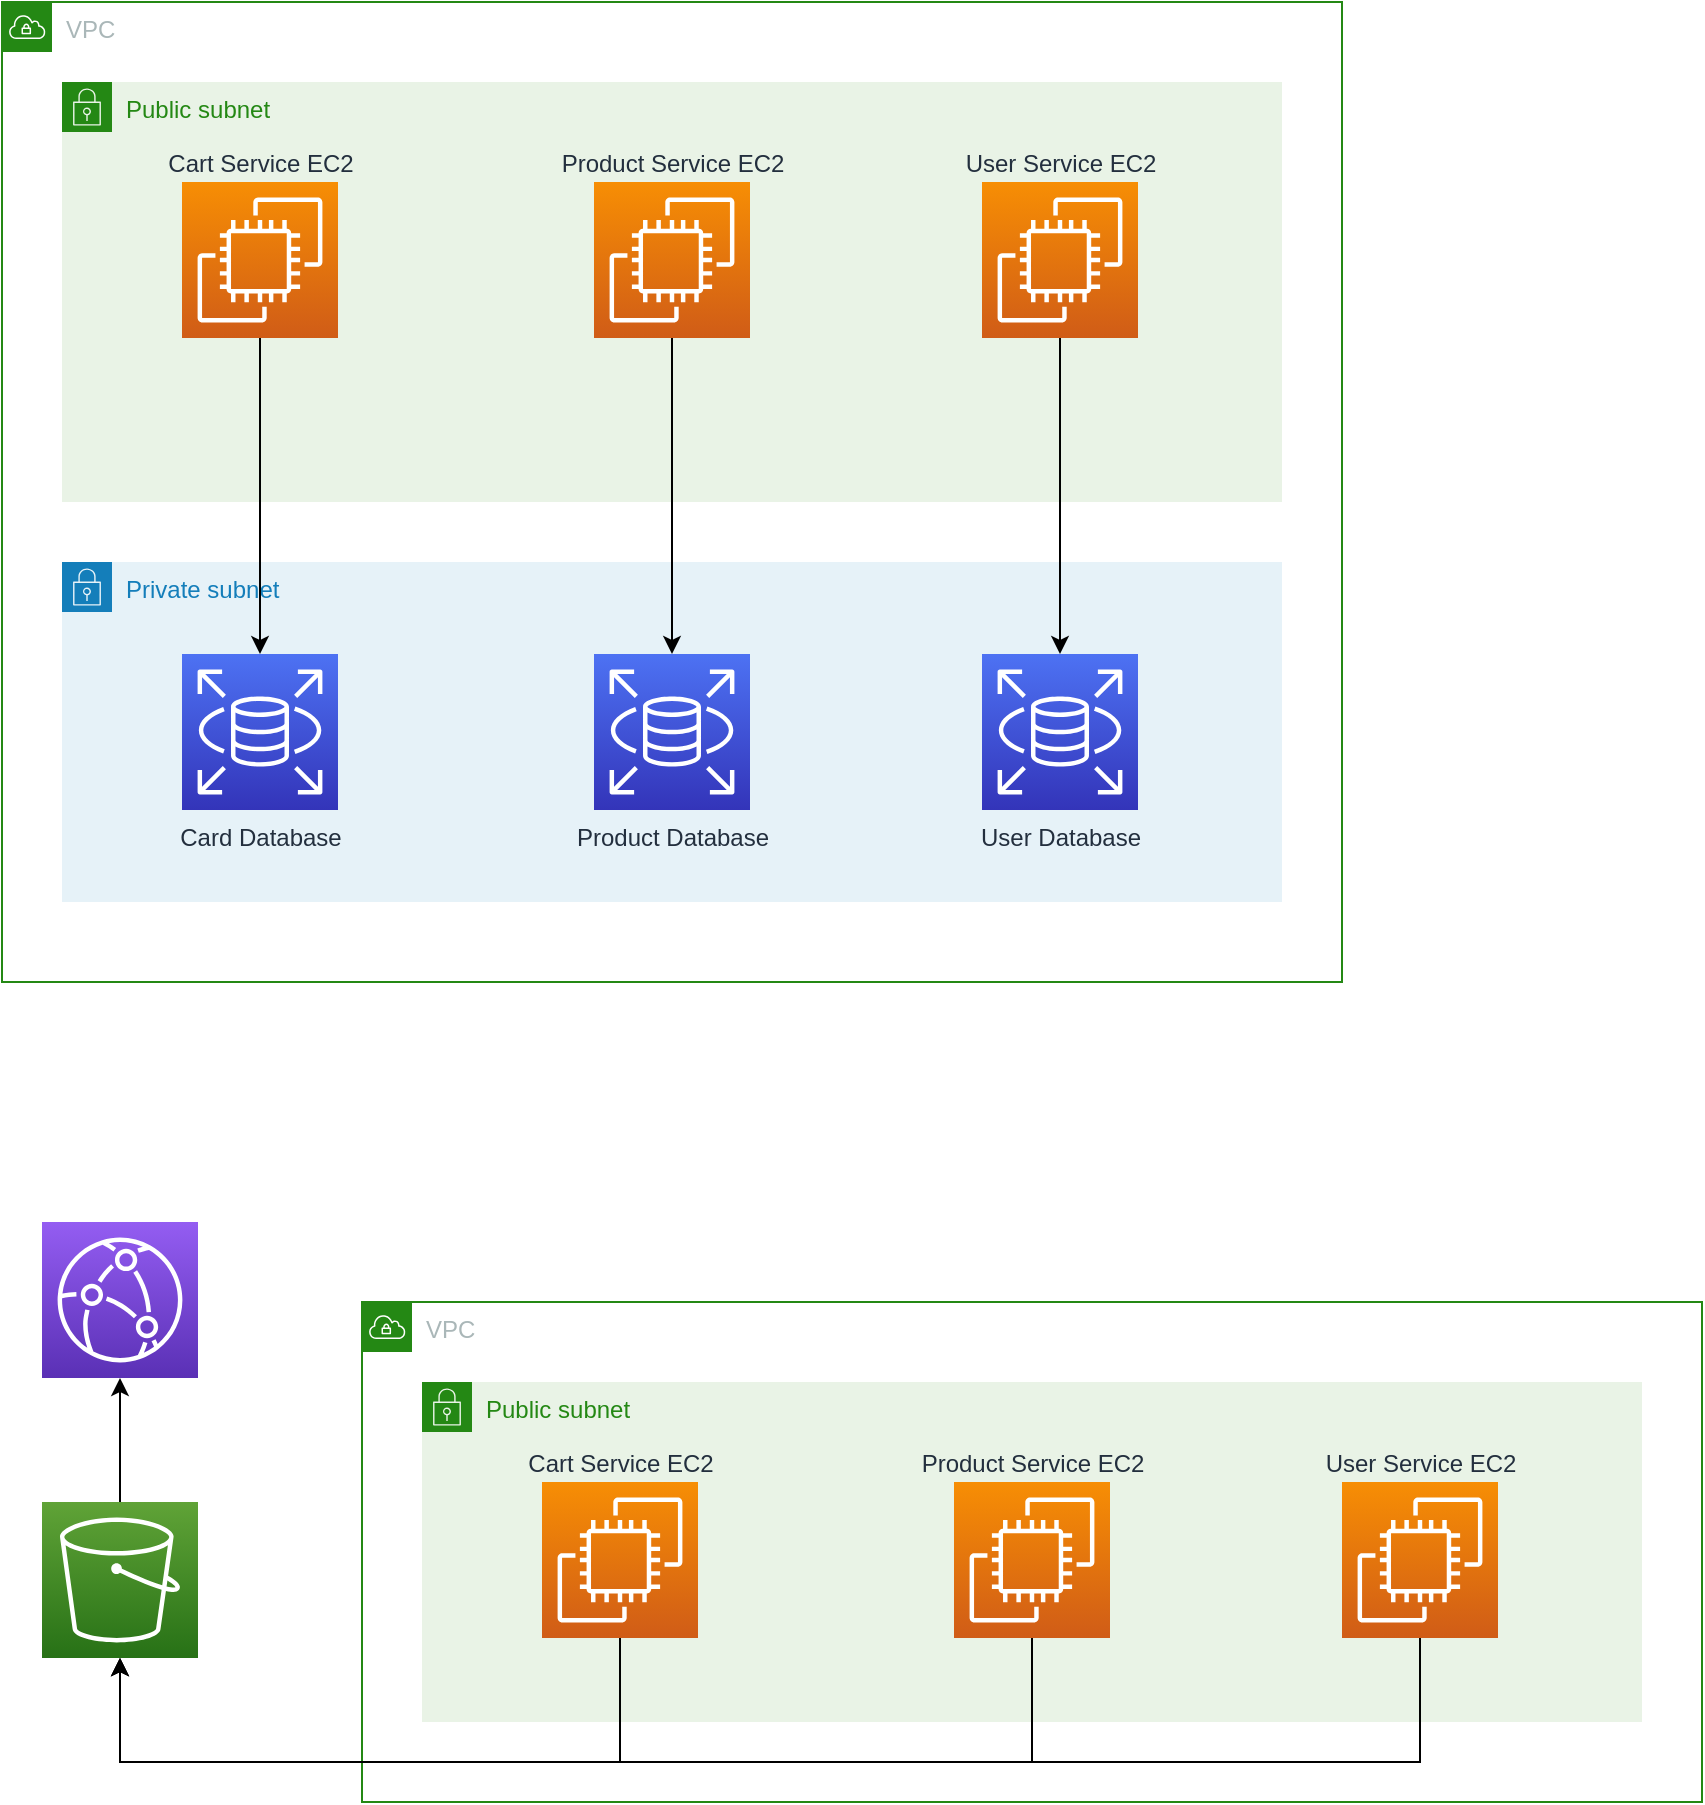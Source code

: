 <mxfile version="21.6.9" type="github">
  <diagram name="페이지-1" id="uPBpQ_hKDM6IujzNUbJH">
    <mxGraphModel dx="1911" dy="1265" grid="1" gridSize="10" guides="1" tooltips="1" connect="1" arrows="1" fold="1" page="1" pageScale="1" pageWidth="827" pageHeight="1169" math="0" shadow="0">
      <root>
        <mxCell id="0" />
        <mxCell id="1" parent="0" />
        <mxCell id="Zf01VieGZfBMpzxgiskv-4" value="VPC" style="points=[[0,0],[0.25,0],[0.5,0],[0.75,0],[1,0],[1,0.25],[1,0.5],[1,0.75],[1,1],[0.75,1],[0.5,1],[0.25,1],[0,1],[0,0.75],[0,0.5],[0,0.25]];outlineConnect=0;gradientColor=none;html=1;whiteSpace=wrap;fontSize=12;fontStyle=0;container=1;pointerEvents=0;collapsible=0;recursiveResize=0;shape=mxgraph.aws4.group;grIcon=mxgraph.aws4.group_vpc;strokeColor=#248814;fillColor=none;verticalAlign=top;align=left;spacingLeft=30;fontColor=#AAB7B8;dashed=0;" vertex="1" parent="1">
          <mxGeometry x="60" y="80" width="670" height="490" as="geometry" />
        </mxCell>
        <mxCell id="Zf01VieGZfBMpzxgiskv-5" value="Public subnet" style="points=[[0,0],[0.25,0],[0.5,0],[0.75,0],[1,0],[1,0.25],[1,0.5],[1,0.75],[1,1],[0.75,1],[0.5,1],[0.25,1],[0,1],[0,0.75],[0,0.5],[0,0.25]];outlineConnect=0;gradientColor=none;html=1;whiteSpace=wrap;fontSize=12;fontStyle=0;container=1;pointerEvents=0;collapsible=0;recursiveResize=0;shape=mxgraph.aws4.group;grIcon=mxgraph.aws4.group_security_group;grStroke=0;strokeColor=#248814;fillColor=#E9F3E6;verticalAlign=top;align=left;spacingLeft=30;fontColor=#248814;dashed=0;" vertex="1" parent="Zf01VieGZfBMpzxgiskv-4">
          <mxGeometry x="30" y="40" width="610" height="210" as="geometry" />
        </mxCell>
        <mxCell id="Zf01VieGZfBMpzxgiskv-20" value="Cart Service EC2" style="sketch=0;points=[[0,0,0],[0.25,0,0],[0.5,0,0],[0.75,0,0],[1,0,0],[0,1,0],[0.25,1,0],[0.5,1,0],[0.75,1,0],[1,1,0],[0,0.25,0],[0,0.5,0],[0,0.75,0],[1,0.25,0],[1,0.5,0],[1,0.75,0]];outlineConnect=0;fontColor=#232F3E;gradientColor=#F78E04;gradientDirection=north;fillColor=#D05C17;strokeColor=#ffffff;dashed=0;verticalLabelPosition=top;verticalAlign=bottom;align=center;html=1;fontSize=12;fontStyle=0;aspect=fixed;shape=mxgraph.aws4.resourceIcon;resIcon=mxgraph.aws4.ec2;labelPosition=center;" vertex="1" parent="Zf01VieGZfBMpzxgiskv-5">
          <mxGeometry x="60" y="50" width="78" height="78" as="geometry" />
        </mxCell>
        <mxCell id="Zf01VieGZfBMpzxgiskv-21" value="Product Service EC2" style="sketch=0;points=[[0,0,0],[0.25,0,0],[0.5,0,0],[0.75,0,0],[1,0,0],[0,1,0],[0.25,1,0],[0.5,1,0],[0.75,1,0],[1,1,0],[0,0.25,0],[0,0.5,0],[0,0.75,0],[1,0.25,0],[1,0.5,0],[1,0.75,0]];outlineConnect=0;fontColor=#232F3E;gradientColor=#F78E04;gradientDirection=north;fillColor=#D05C17;strokeColor=#ffffff;dashed=0;verticalLabelPosition=top;verticalAlign=bottom;align=center;html=1;fontSize=12;fontStyle=0;aspect=fixed;shape=mxgraph.aws4.resourceIcon;resIcon=mxgraph.aws4.ec2;labelPosition=center;" vertex="1" parent="Zf01VieGZfBMpzxgiskv-5">
          <mxGeometry x="266" y="50" width="78" height="78" as="geometry" />
        </mxCell>
        <mxCell id="Zf01VieGZfBMpzxgiskv-22" value="User Service EC2" style="sketch=0;points=[[0,0,0],[0.25,0,0],[0.5,0,0],[0.75,0,0],[1,0,0],[0,1,0],[0.25,1,0],[0.5,1,0],[0.75,1,0],[1,1,0],[0,0.25,0],[0,0.5,0],[0,0.75,0],[1,0.25,0],[1,0.5,0],[1,0.75,0]];outlineConnect=0;fontColor=#232F3E;gradientColor=#F78E04;gradientDirection=north;fillColor=#D05C17;strokeColor=#ffffff;dashed=0;verticalLabelPosition=top;verticalAlign=bottom;align=center;html=1;fontSize=12;fontStyle=0;aspect=fixed;shape=mxgraph.aws4.resourceIcon;resIcon=mxgraph.aws4.ec2;labelPosition=center;" vertex="1" parent="Zf01VieGZfBMpzxgiskv-5">
          <mxGeometry x="460" y="50" width="78" height="78" as="geometry" />
        </mxCell>
        <mxCell id="Zf01VieGZfBMpzxgiskv-23" value="Private subnet" style="points=[[0,0],[0.25,0],[0.5,0],[0.75,0],[1,0],[1,0.25],[1,0.5],[1,0.75],[1,1],[0.75,1],[0.5,1],[0.25,1],[0,1],[0,0.75],[0,0.5],[0,0.25]];outlineConnect=0;gradientColor=none;html=1;whiteSpace=wrap;fontSize=12;fontStyle=0;container=1;pointerEvents=0;collapsible=0;recursiveResize=0;shape=mxgraph.aws4.group;grIcon=mxgraph.aws4.group_security_group;grStroke=0;strokeColor=#147EBA;fillColor=#E6F2F8;verticalAlign=top;align=left;spacingLeft=30;fontColor=#147EBA;dashed=0;" vertex="1" parent="Zf01VieGZfBMpzxgiskv-4">
          <mxGeometry x="30" y="280" width="610" height="170" as="geometry" />
        </mxCell>
        <mxCell id="Zf01VieGZfBMpzxgiskv-1" value="Card Database" style="sketch=0;points=[[0,0,0],[0.25,0,0],[0.5,0,0],[0.75,0,0],[1,0,0],[0,1,0],[0.25,1,0],[0.5,1,0],[0.75,1,0],[1,1,0],[0,0.25,0],[0,0.5,0],[0,0.75,0],[1,0.25,0],[1,0.5,0],[1,0.75,0]];outlineConnect=0;fontColor=#232F3E;gradientColor=#4D72F3;gradientDirection=north;fillColor=#3334B9;strokeColor=#ffffff;dashed=0;verticalLabelPosition=bottom;verticalAlign=top;align=center;html=1;fontSize=12;fontStyle=0;aspect=fixed;shape=mxgraph.aws4.resourceIcon;resIcon=mxgraph.aws4.rds;" vertex="1" parent="Zf01VieGZfBMpzxgiskv-23">
          <mxGeometry x="60" y="46" width="78" height="78" as="geometry" />
        </mxCell>
        <mxCell id="Zf01VieGZfBMpzxgiskv-2" value="Product Database" style="sketch=0;points=[[0,0,0],[0.25,0,0],[0.5,0,0],[0.75,0,0],[1,0,0],[0,1,0],[0.25,1,0],[0.5,1,0],[0.75,1,0],[1,1,0],[0,0.25,0],[0,0.5,0],[0,0.75,0],[1,0.25,0],[1,0.5,0],[1,0.75,0]];outlineConnect=0;fontColor=#232F3E;gradientColor=#4D72F3;gradientDirection=north;fillColor=#3334B9;strokeColor=#ffffff;dashed=0;verticalLabelPosition=bottom;verticalAlign=top;align=center;html=1;fontSize=12;fontStyle=0;aspect=fixed;shape=mxgraph.aws4.resourceIcon;resIcon=mxgraph.aws4.rds;" vertex="1" parent="Zf01VieGZfBMpzxgiskv-23">
          <mxGeometry x="266" y="46" width="78" height="78" as="geometry" />
        </mxCell>
        <mxCell id="Zf01VieGZfBMpzxgiskv-3" value="User Database" style="sketch=0;points=[[0,0,0],[0.25,0,0],[0.5,0,0],[0.75,0,0],[1,0,0],[0,1,0],[0.25,1,0],[0.5,1,0],[0.75,1,0],[1,1,0],[0,0.25,0],[0,0.5,0],[0,0.75,0],[1,0.25,0],[1,0.5,0],[1,0.75,0]];outlineConnect=0;fontColor=#232F3E;gradientColor=#4D72F3;gradientDirection=north;fillColor=#3334B9;strokeColor=#ffffff;dashed=0;verticalLabelPosition=bottom;verticalAlign=top;align=center;html=1;fontSize=12;fontStyle=0;aspect=fixed;shape=mxgraph.aws4.resourceIcon;resIcon=mxgraph.aws4.rds;" vertex="1" parent="Zf01VieGZfBMpzxgiskv-23">
          <mxGeometry x="460" y="46" width="78" height="78" as="geometry" />
        </mxCell>
        <mxCell id="Zf01VieGZfBMpzxgiskv-24" style="edgeStyle=orthogonalEdgeStyle;rounded=0;orthogonalLoop=1;jettySize=auto;html=1;" edge="1" parent="Zf01VieGZfBMpzxgiskv-4" source="Zf01VieGZfBMpzxgiskv-20" target="Zf01VieGZfBMpzxgiskv-1">
          <mxGeometry relative="1" as="geometry" />
        </mxCell>
        <mxCell id="Zf01VieGZfBMpzxgiskv-25" style="edgeStyle=orthogonalEdgeStyle;rounded=0;orthogonalLoop=1;jettySize=auto;html=1;" edge="1" parent="Zf01VieGZfBMpzxgiskv-4" source="Zf01VieGZfBMpzxgiskv-21" target="Zf01VieGZfBMpzxgiskv-2">
          <mxGeometry relative="1" as="geometry" />
        </mxCell>
        <mxCell id="Zf01VieGZfBMpzxgiskv-26" style="edgeStyle=orthogonalEdgeStyle;rounded=0;orthogonalLoop=1;jettySize=auto;html=1;" edge="1" parent="Zf01VieGZfBMpzxgiskv-4" source="Zf01VieGZfBMpzxgiskv-22" target="Zf01VieGZfBMpzxgiskv-3">
          <mxGeometry relative="1" as="geometry" />
        </mxCell>
        <mxCell id="Zf01VieGZfBMpzxgiskv-27" value="VPC" style="points=[[0,0],[0.25,0],[0.5,0],[0.75,0],[1,0],[1,0.25],[1,0.5],[1,0.75],[1,1],[0.75,1],[0.5,1],[0.25,1],[0,1],[0,0.75],[0,0.5],[0,0.25]];outlineConnect=0;gradientColor=none;html=1;whiteSpace=wrap;fontSize=12;fontStyle=0;container=1;pointerEvents=0;collapsible=0;recursiveResize=0;shape=mxgraph.aws4.group;grIcon=mxgraph.aws4.group_vpc;strokeColor=#248814;fillColor=none;verticalAlign=top;align=left;spacingLeft=30;fontColor=#AAB7B8;dashed=0;" vertex="1" parent="1">
          <mxGeometry x="240" y="730" width="670" height="250" as="geometry" />
        </mxCell>
        <mxCell id="Zf01VieGZfBMpzxgiskv-28" value="Public subnet" style="points=[[0,0],[0.25,0],[0.5,0],[0.75,0],[1,0],[1,0.25],[1,0.5],[1,0.75],[1,1],[0.75,1],[0.5,1],[0.25,1],[0,1],[0,0.75],[0,0.5],[0,0.25]];outlineConnect=0;gradientColor=none;html=1;whiteSpace=wrap;fontSize=12;fontStyle=0;container=1;pointerEvents=0;collapsible=0;recursiveResize=0;shape=mxgraph.aws4.group;grIcon=mxgraph.aws4.group_security_group;grStroke=0;strokeColor=#248814;fillColor=#E9F3E6;verticalAlign=top;align=left;spacingLeft=30;fontColor=#248814;dashed=0;" vertex="1" parent="Zf01VieGZfBMpzxgiskv-27">
          <mxGeometry x="30" y="40" width="610" height="170" as="geometry" />
        </mxCell>
        <mxCell id="Zf01VieGZfBMpzxgiskv-29" value="Cart Service EC2" style="sketch=0;points=[[0,0,0],[0.25,0,0],[0.5,0,0],[0.75,0,0],[1,0,0],[0,1,0],[0.25,1,0],[0.5,1,0],[0.75,1,0],[1,1,0],[0,0.25,0],[0,0.5,0],[0,0.75,0],[1,0.25,0],[1,0.5,0],[1,0.75,0]];outlineConnect=0;fontColor=#232F3E;gradientColor=#F78E04;gradientDirection=north;fillColor=#D05C17;strokeColor=#ffffff;dashed=0;verticalLabelPosition=top;verticalAlign=bottom;align=center;html=1;fontSize=12;fontStyle=0;aspect=fixed;shape=mxgraph.aws4.resourceIcon;resIcon=mxgraph.aws4.ec2;labelPosition=center;" vertex="1" parent="Zf01VieGZfBMpzxgiskv-28">
          <mxGeometry x="60" y="50" width="78" height="78" as="geometry" />
        </mxCell>
        <mxCell id="Zf01VieGZfBMpzxgiskv-30" value="Product Service EC2" style="sketch=0;points=[[0,0,0],[0.25,0,0],[0.5,0,0],[0.75,0,0],[1,0,0],[0,1,0],[0.25,1,0],[0.5,1,0],[0.75,1,0],[1,1,0],[0,0.25,0],[0,0.5,0],[0,0.75,0],[1,0.25,0],[1,0.5,0],[1,0.75,0]];outlineConnect=0;fontColor=#232F3E;gradientColor=#F78E04;gradientDirection=north;fillColor=#D05C17;strokeColor=#ffffff;dashed=0;verticalLabelPosition=top;verticalAlign=bottom;align=center;html=1;fontSize=12;fontStyle=0;aspect=fixed;shape=mxgraph.aws4.resourceIcon;resIcon=mxgraph.aws4.ec2;labelPosition=center;" vertex="1" parent="Zf01VieGZfBMpzxgiskv-28">
          <mxGeometry x="266" y="50" width="78" height="78" as="geometry" />
        </mxCell>
        <mxCell id="Zf01VieGZfBMpzxgiskv-31" value="User Service EC2" style="sketch=0;points=[[0,0,0],[0.25,0,0],[0.5,0,0],[0.75,0,0],[1,0,0],[0,1,0],[0.25,1,0],[0.5,1,0],[0.75,1,0],[1,1,0],[0,0.25,0],[0,0.5,0],[0,0.75,0],[1,0.25,0],[1,0.5,0],[1,0.75,0]];outlineConnect=0;fontColor=#232F3E;gradientColor=#F78E04;gradientDirection=north;fillColor=#D05C17;strokeColor=#ffffff;dashed=0;verticalLabelPosition=top;verticalAlign=bottom;align=center;html=1;fontSize=12;fontStyle=0;aspect=fixed;shape=mxgraph.aws4.resourceIcon;resIcon=mxgraph.aws4.ec2;labelPosition=center;" vertex="1" parent="Zf01VieGZfBMpzxgiskv-28">
          <mxGeometry x="460" y="50" width="78" height="78" as="geometry" />
        </mxCell>
        <mxCell id="Zf01VieGZfBMpzxgiskv-44" style="edgeStyle=orthogonalEdgeStyle;rounded=0;orthogonalLoop=1;jettySize=auto;html=1;entryX=0.5;entryY=1;entryDx=0;entryDy=0;entryPerimeter=0;" edge="1" parent="1" source="Zf01VieGZfBMpzxgiskv-39" target="Zf01VieGZfBMpzxgiskv-43">
          <mxGeometry relative="1" as="geometry" />
        </mxCell>
        <mxCell id="Zf01VieGZfBMpzxgiskv-39" value="" style="sketch=0;points=[[0,0,0],[0.25,0,0],[0.5,0,0],[0.75,0,0],[1,0,0],[0,1,0],[0.25,1,0],[0.5,1,0],[0.75,1,0],[1,1,0],[0,0.25,0],[0,0.5,0],[0,0.75,0],[1,0.25,0],[1,0.5,0],[1,0.75,0]];outlineConnect=0;fontColor=#232F3E;gradientColor=#60A337;gradientDirection=north;fillColor=#277116;strokeColor=#ffffff;dashed=0;verticalLabelPosition=bottom;verticalAlign=top;align=center;html=1;fontSize=12;fontStyle=0;aspect=fixed;shape=mxgraph.aws4.resourceIcon;resIcon=mxgraph.aws4.s3;" vertex="1" parent="1">
          <mxGeometry x="80" y="830" width="78" height="78" as="geometry" />
        </mxCell>
        <mxCell id="Zf01VieGZfBMpzxgiskv-40" style="edgeStyle=orthogonalEdgeStyle;rounded=0;orthogonalLoop=1;jettySize=auto;html=1;entryX=0.5;entryY=1;entryDx=0;entryDy=0;entryPerimeter=0;" edge="1" parent="1" source="Zf01VieGZfBMpzxgiskv-29" target="Zf01VieGZfBMpzxgiskv-39">
          <mxGeometry relative="1" as="geometry">
            <Array as="points">
              <mxPoint x="369" y="960" />
              <mxPoint x="119" y="960" />
            </Array>
          </mxGeometry>
        </mxCell>
        <mxCell id="Zf01VieGZfBMpzxgiskv-41" style="edgeStyle=orthogonalEdgeStyle;rounded=0;orthogonalLoop=1;jettySize=auto;html=1;" edge="1" parent="1" source="Zf01VieGZfBMpzxgiskv-30" target="Zf01VieGZfBMpzxgiskv-39">
          <mxGeometry relative="1" as="geometry">
            <mxPoint x="120" y="900" as="targetPoint" />
            <Array as="points">
              <mxPoint x="575" y="960" />
              <mxPoint x="119" y="960" />
            </Array>
          </mxGeometry>
        </mxCell>
        <mxCell id="Zf01VieGZfBMpzxgiskv-42" style="edgeStyle=orthogonalEdgeStyle;rounded=0;orthogonalLoop=1;jettySize=auto;html=1;entryX=0.5;entryY=1;entryDx=0;entryDy=0;entryPerimeter=0;" edge="1" parent="1" source="Zf01VieGZfBMpzxgiskv-31" target="Zf01VieGZfBMpzxgiskv-39">
          <mxGeometry relative="1" as="geometry">
            <Array as="points">
              <mxPoint x="769" y="960" />
              <mxPoint x="119" y="960" />
            </Array>
          </mxGeometry>
        </mxCell>
        <mxCell id="Zf01VieGZfBMpzxgiskv-43" value="" style="sketch=0;points=[[0,0,0],[0.25,0,0],[0.5,0,0],[0.75,0,0],[1,0,0],[0,1,0],[0.25,1,0],[0.5,1,0],[0.75,1,0],[1,1,0],[0,0.25,0],[0,0.5,0],[0,0.75,0],[1,0.25,0],[1,0.5,0],[1,0.75,0]];outlineConnect=0;fontColor=#232F3E;gradientColor=#945DF2;gradientDirection=north;fillColor=#5A30B5;strokeColor=#ffffff;dashed=0;verticalLabelPosition=bottom;verticalAlign=top;align=center;html=1;fontSize=12;fontStyle=0;aspect=fixed;shape=mxgraph.aws4.resourceIcon;resIcon=mxgraph.aws4.cloudfront;" vertex="1" parent="1">
          <mxGeometry x="80" y="690" width="78" height="78" as="geometry" />
        </mxCell>
      </root>
    </mxGraphModel>
  </diagram>
</mxfile>
